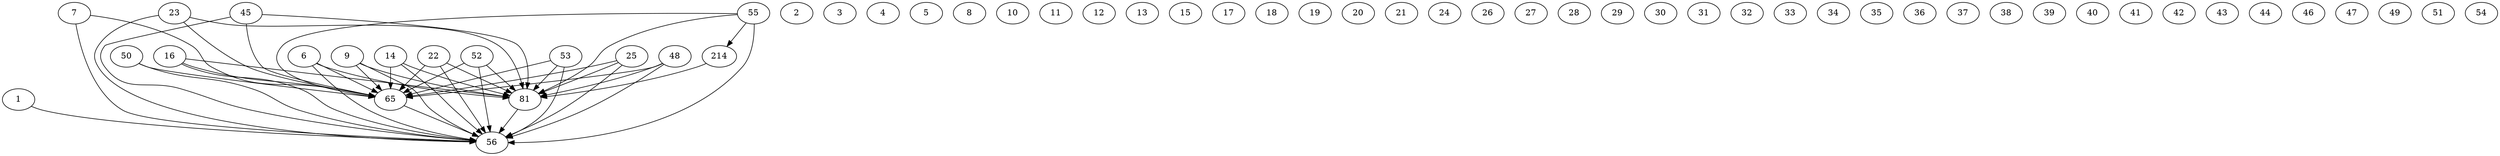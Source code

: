 strict digraph {
// Node definitions.
1 [
neuron_type=BIAS
activation_type=NullActivation
];
2 [
neuron_type=INPT
activation_type=NullActivation
];
3 [
neuron_type=INPT
activation_type=NullActivation
];
4 [
neuron_type=INPT
activation_type=NullActivation
];
5 [
neuron_type=INPT
activation_type=NullActivation
];
6 [
neuron_type=INPT
activation_type=NullActivation
];
7 [
neuron_type=INPT
activation_type=NullActivation
];
8 [
neuron_type=INPT
activation_type=NullActivation
];
9 [
neuron_type=INPT
activation_type=NullActivation
];
10 [
neuron_type=INPT
activation_type=NullActivation
];
11 [
neuron_type=INPT
activation_type=NullActivation
];
12 [
neuron_type=INPT
activation_type=NullActivation
];
13 [
neuron_type=INPT
activation_type=NullActivation
];
14 [
neuron_type=INPT
activation_type=NullActivation
];
15 [
neuron_type=INPT
activation_type=NullActivation
];
16 [
neuron_type=INPT
activation_type=NullActivation
];
17 [
neuron_type=INPT
activation_type=NullActivation
];
18 [
neuron_type=INPT
activation_type=NullActivation
];
19 [
neuron_type=INPT
activation_type=NullActivation
];
20 [
neuron_type=INPT
activation_type=NullActivation
];
21 [
neuron_type=INPT
activation_type=NullActivation
];
22 [
neuron_type=INPT
activation_type=NullActivation
];
23 [
neuron_type=INPT
activation_type=NullActivation
];
24 [
neuron_type=INPT
activation_type=NullActivation
];
25 [
neuron_type=INPT
activation_type=NullActivation
];
26 [
neuron_type=INPT
activation_type=NullActivation
];
27 [
neuron_type=INPT
activation_type=NullActivation
];
28 [
neuron_type=INPT
activation_type=NullActivation
];
29 [
neuron_type=INPT
activation_type=NullActivation
];
30 [
neuron_type=INPT
activation_type=NullActivation
];
31 [
neuron_type=INPT
activation_type=NullActivation
];
32 [
neuron_type=INPT
activation_type=NullActivation
];
33 [
neuron_type=INPT
activation_type=NullActivation
];
34 [
neuron_type=INPT
activation_type=NullActivation
];
35 [
neuron_type=INPT
activation_type=NullActivation
];
36 [
neuron_type=INPT
activation_type=NullActivation
];
37 [
neuron_type=INPT
activation_type=NullActivation
];
38 [
neuron_type=INPT
activation_type=NullActivation
];
39 [
neuron_type=INPT
activation_type=NullActivation
];
40 [
neuron_type=INPT
activation_type=NullActivation
];
41 [
neuron_type=INPT
activation_type=NullActivation
];
42 [
neuron_type=INPT
activation_type=NullActivation
];
43 [
neuron_type=INPT
activation_type=NullActivation
];
44 [
neuron_type=INPT
activation_type=NullActivation
];
45 [
neuron_type=INPT
activation_type=NullActivation
];
46 [
neuron_type=INPT
activation_type=NullActivation
];
47 [
neuron_type=INPT
activation_type=NullActivation
];
48 [
neuron_type=INPT
activation_type=NullActivation
];
49 [
neuron_type=INPT
activation_type=NullActivation
];
50 [
neuron_type=INPT
activation_type=NullActivation
];
51 [
neuron_type=INPT
activation_type=NullActivation
];
52 [
neuron_type=INPT
activation_type=NullActivation
];
53 [
neuron_type=INPT
activation_type=NullActivation
];
54 [
neuron_type=INPT
activation_type=NullActivation
];
55 [
neuron_type=INPT
activation_type=NullActivation
];
56 [
neuron_type=OUTP
activation_type=SigmoidBipolarActivation
];
65 [
neuron_type=HIDN
activation_type=SigmoidSteepenedActivation
];
81 [
neuron_type=HIDN
activation_type=SigmoidSteepenedActivation
];
214 [
neuron_type=HIDN
activation_type=SigmoidSteepenedActivation
];

// Edge definitions.
1 -> 56 [
weight=0.126872
recurrent=false
parameters="[0.1 0 0.8080878275179755 0.047587923849461 0.5724281445413063 0 0 0]"
];
6 -> 56 [
weight=-1.085474
recurrent=false
parameters="[0.4 0 0 0 0 0 0 0]"
];
6 -> 65 [
weight=0.284828
recurrent=false
parameters="[0.3 0 0 0 0 0 0 0]"
];
6 -> 81 [
weight=3.939069
recurrent=false
parameters="[0.9 0 0 0 0 0 0 0]"
];
7 -> 56 [
weight=0.329914
recurrent=false
parameters="[0.4 0 0 0 0 0 0 0]"
];
7 -> 65 [
weight=0.190446
recurrent=false
parameters="[0.7 0 0 0 0 0 0 0]"
];
9 -> 56 [
weight=-5.392299
recurrent=false
parameters="[1.3 0 0 0 0 0 0 0]"
];
9 -> 65 [
weight=-3.768451
recurrent=false
parameters="[0.6 0 0 0 0 0 0 0]"
];
9 -> 81 [
weight=1.674073
recurrent=false
parameters="[0.2 0 0 0 0 0 0 0]"
];
14 -> 56 [
weight=0.628780
recurrent=false
parameters="[1.4 0 0 0 0 0 0 0]"
];
14 -> 65 [
weight=6.092000
recurrent=false
parameters="[0.6 0 0 0 0 0 0 0]"
];
14 -> 81 [
weight=-4.636592
recurrent=false
parameters="[0.8 0 0 0 0 0 0 0]"
];
16 -> 56 [
weight=5.347751
recurrent=false
parameters="[1.858787151276617 0.9799684028381533 0 0 0 0.7033375617300114 0.6486666996361864 0.1690218251979772]"
];
16 -> 65 [
weight=-0.684293
recurrent=false
parameters="[1.2 0 0 0 0 0 0 0]"
];
16 -> 81 [
weight=4.121424
recurrent=false
parameters="[0.8 0 0 0 0 0 0 0]"
];
22 -> 56 [
weight=1.348359
recurrent=false
parameters="[0.5 0 0 0.9426158121766238 0.5458236778460633 0 0 0]"
];
22 -> 65 [
weight=3.368918
recurrent=false
parameters="[1.2 0 0 0 0 0 0 0]"
];
22 -> 81 [
weight=-3.730559
recurrent=false
parameters="[0.3 0 0 0 0 0 0 0]"
];
23 -> 56 [
weight=0.346507
recurrent=false
parameters="[1.2 0 0 0 0 0 0 0]"
];
23 -> 65 [
weight=-3.317654
recurrent=false
parameters="[0.4 0 0 0 0 0 0 0]"
];
23 -> 81 [
weight=0.257963
recurrent=false
parameters="[0.5 0 0 0.9426158121766238 0.5458236778460633 0 0 0]"
];
25 -> 56 [
weight=1.829560
recurrent=false
parameters="[1.1 0 0 0 0 0 0 0]"
];
25 -> 65 [
weight=-0.955962
recurrent=false
parameters="[0.1 0 0.8080878275179755 0.047587923849461 0.5724281445413063 0 0 0]"
];
25 -> 81 [
weight=-1.966729
recurrent=false
parameters="[1.858787151276617 0.9799684028381533 0 0 0 0.7033375617300114 0.6486666996361864 0.1690218251979772]"
];
45 -> 56 [
weight=0.921442
recurrent=false
parameters="[1.1 0 0 0 0 0 0 0]"
];
45 -> 65 [
weight=-0.770665
recurrent=false
parameters="[0.8 0 0 0 0 0 0 0]"
];
45 -> 81 [
weight=-1.669410
recurrent=false
parameters="[1.4 0 0 0 0 0 0 0]"
];
48 -> 56 [
weight=0.028403
recurrent=false
parameters="[0.9 0 0 0 0 0 0 0]"
];
48 -> 65 [
weight=0.020406
recurrent=false
parameters="[0.6 0 0 0 0 0 0 0]"
];
48 -> 81 [
weight=2.236097
recurrent=false
parameters="[1.1 0 0 0 0 0 0 0]"
];
50 -> 56 [
weight=6.895905
recurrent=false
parameters="[1.858787151276617 0.9799684028381533 0 0 0 0.7033375617300114 0.6486666996361864 0.1690218251979772]"
];
50 -> 65 [
weight=0.745991
recurrent=false
parameters="[0.2 0 0 0 0 0 0 0]"
];
52 -> 56 [
weight=12.100418
recurrent=false
parameters="[0.5 0 0 0.9426158121766238 0.5458236778460633 0 0 0]"
];
52 -> 65 [
weight=2.505506
recurrent=false
parameters="[1.858787151276617 0.9799684028381533 0 0 0 0.7033375617300114 0.6486666996361864 0.1690218251979772]"
];
52 -> 81 [
weight=5.692397
recurrent=false
parameters="[1.2 0 0 0 0 0 0 0]"
];
53 -> 56 [
weight=8.056973
recurrent=false
parameters="[0.1 0 0.8080878275179755 0.047587923849461 0.5724281445413063 0 0 0]"
];
53 -> 65 [
weight=6.192733
recurrent=false
parameters="[1.858787151276617 0.9799684028381533 0 0 0 0.7033375617300114 0.6486666996361864 0.1690218251979772]"
];
53 -> 81 [
weight=0.565284
recurrent=false
parameters="[0.9 0 0 0 0 0 0 0]"
];
55 -> 56 [
weight=10.837873
recurrent=false
parameters="[0.1 0 0.8080878275179755 0.047587923849461 0.5724281445413063 0 0 0]"
];
55 -> 65 [
weight=-0.427001
recurrent=false
parameters="[0.1 0 0.8080878275179755 0.047587923849461 0.5724281445413063 0 0 0]"
];
55 -> 81 [
weight=-2.770658
recurrent=false
parameters="[0.1 0 0.8080878275179755 0.047587923849461 0.5724281445413063 0 0 0]"
];
55 -> 214 [
weight=-0.010653
recurrent=false
parameters="[0.1 0 0.8080878275179755 0.047587923849461 0.5724281445413063 0 0 0]"
];
65 -> 56 [
weight=-2.012748
recurrent=false
parameters="[0.1 0 0.8080878275179755 0.047587923849461 0.5724281445413063 0 0 0]"
];
81 -> 56 [
weight=2.597164
recurrent=false
parameters="[0.1 0 0.8080878275179755 0.047587923849461 0.5724281445413063 0 0 0]"
];
214 -> 81 [
weight=-2.417794
recurrent=false
parameters="[0.1 0 0.8080878275179755 0.047587923849461 0.5724281445413063 0 0 0]"
];
}